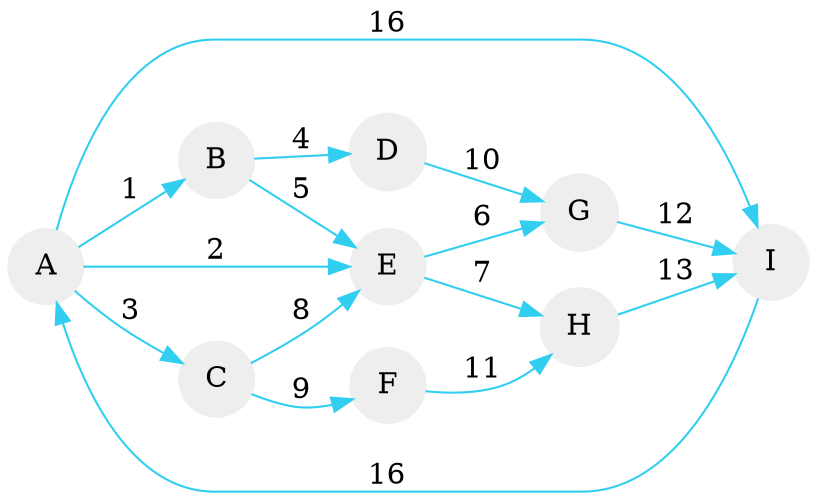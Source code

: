 digraph G 
{
 node [shape=circle];
 node [style=filled];
 node [fillcolor="#EEEEEE"];
 node [color="#EEEEEE"];
 edge [color="#31CEF0"];
 A -> B [label="1"];
 A -> C [label="3"];
 A -> E [label="2"];
 B -> D [label="4"];
 B -> E [label="5"];
 C -> E [label="8"];
 C -> F [label="9"];
 E -> G [label="6"];
 E -> H [label="7"];
 D -> G [label="10"];
 F -> H [label="11"];
 G -> I [label="12"];
 H -> I [label="13"];
 I-> A [label="16"];
 A-> I [label="16"];
 rankdir=LR;
}
